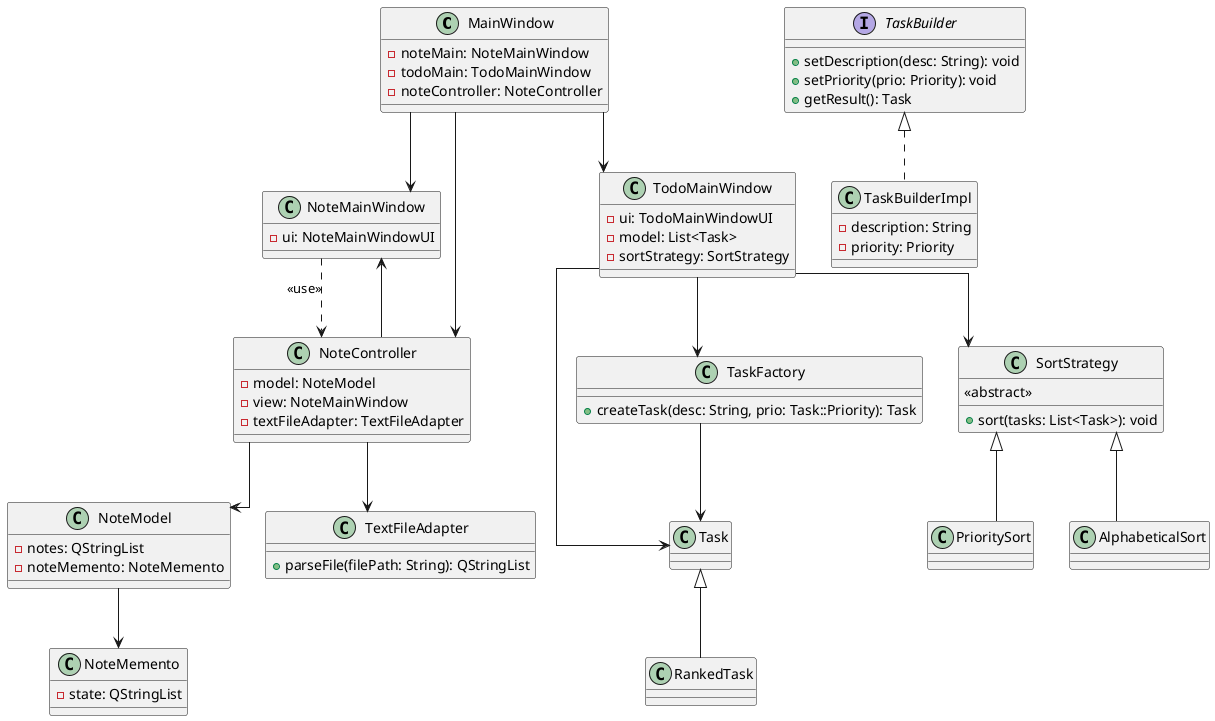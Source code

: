 @startuml
skinparam linetype ortho

class MainWindow {
    - noteMain: NoteMainWindow
    - todoMain: TodoMainWindow
    - noteController: NoteController
}

class NoteMainWindow {
    - ui: NoteMainWindowUI
}

class TodoMainWindow {
    - ui: TodoMainWindowUI
    - model: List<Task>
    - sortStrategy: SortStrategy
}

class NoteController {
    - model: NoteModel
    - view: NoteMainWindow
    - textFileAdapter: TextFileAdapter
}

class NoteModel {
    - notes: QStringList
    - noteMemento: NoteMemento
}

class NoteMemento {
    - state: QStringList
}

class Task {
}

class RankedTask {
}

interface TaskBuilder {
    + setDescription(desc: String): void
    + setPriority(prio: Priority): void
    + getResult(): Task
}

class TaskBuilderImpl {
    - description: String
    - priority: Priority
}

class SortStrategy {
    <<abstract>>
    + sort(tasks: List<Task>): void
}

class PrioritySort {
}

class AlphabeticalSort {
}

class TaskFactory {
    + createTask(desc: String, prio: Task::Priority): Task
}

class TextFileAdapter {
    + parseFile(filePath: String): QStringList
}

' Relationships
MainWindow --> NoteController
MainWindow --> NoteMainWindow
MainWindow --> TodoMainWindow
NoteController --> NoteModel
NoteController --> NoteMainWindow
NoteController --> TextFileAdapter
NoteModel --> NoteMemento
TodoMainWindow --> TaskFactory
TodoMainWindow --> SortStrategy
SortStrategy <|-- PrioritySort
SortStrategy <|-- AlphabeticalSort
TaskFactory --> Task
Task <|-- RankedTask
TodoMainWindow --> Task
NoteMainWindow ..> NoteController : <<use>>
TaskBuilder <|.. TaskBuilderImpl

@enduml
